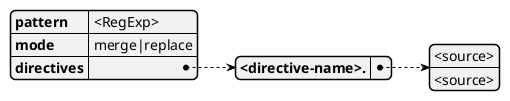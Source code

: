 @startjson
{
  "pattern": "<RegExp>",
  "mode": "merge|replace",
  "directives": {
    "<directive-name>.": ["<source>", "<source>"]
  }
}
@endjson
